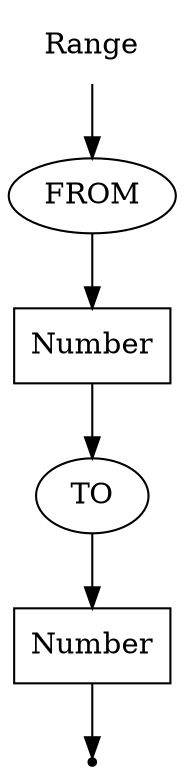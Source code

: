 digraph Range {
  start [label="Range" shape=plaintext];
  A [label="FROM" shape=oval];
  B [label="Number" shape=box];
  C [label="TO" shape=oval];
  D [label="Number" shape=box];
  end [label="" shape=point];
  start -> A;
  A -> B;
  B -> C;
  C -> D;
  D -> end;
}